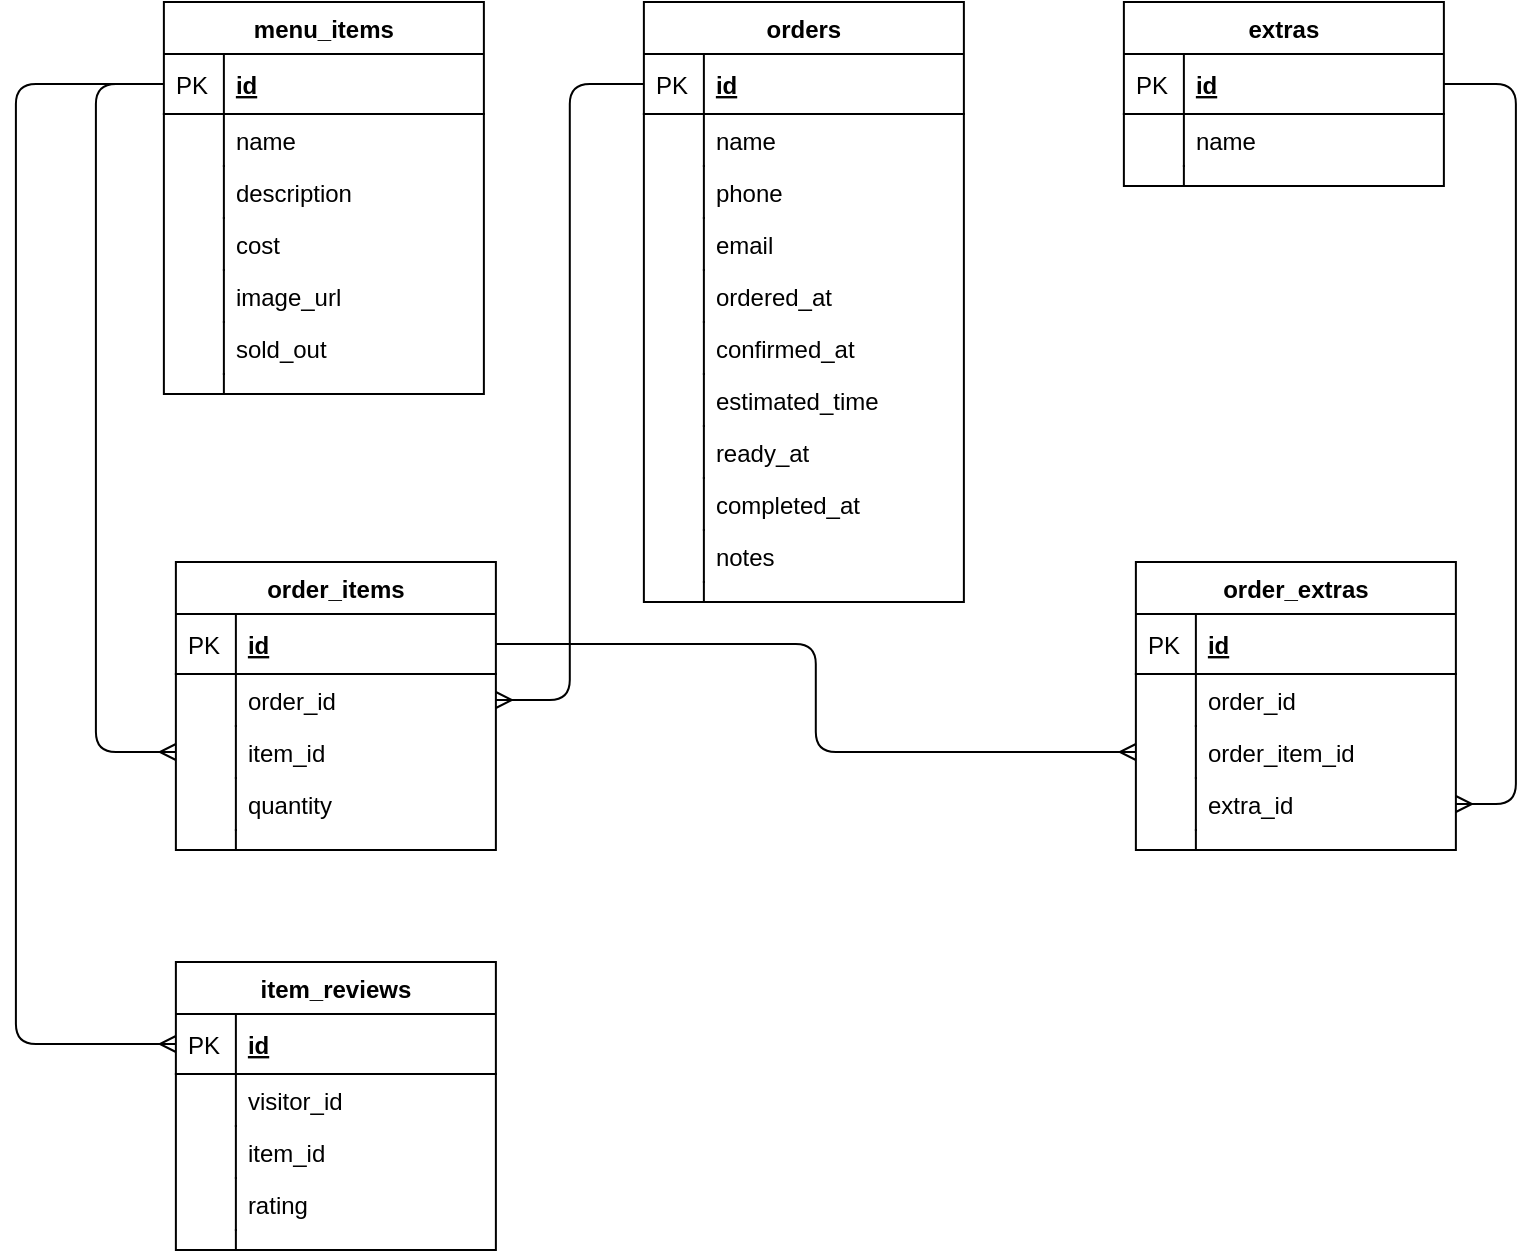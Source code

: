 <mxfile version="13.0.4" type="device"><diagram id="C5RBs43oDa-KdzZeNtuy" name="Page-1"><mxGraphModel dx="1395" dy="669" grid="1" gridSize="10" guides="1" tooltips="1" connect="1" arrows="1" fold="1" page="1" pageScale="1" pageWidth="1169" pageHeight="827" math="0" shadow="0"><root><mxCell id="WIyWlLk6GJQsqaUBKTNV-0"/><mxCell id="WIyWlLk6GJQsqaUBKTNV-1" parent="WIyWlLk6GJQsqaUBKTNV-0"/><mxCell id="6Fy_RpKdAcCW8iLY0eK9-86" value="" style="edgeStyle=orthogonalEdgeStyle;fontSize=12;html=1;endArrow=ERmany;" edge="1" parent="WIyWlLk6GJQsqaUBKTNV-1" source="6Fy_RpKdAcCW8iLY0eK9-1" target="6Fy_RpKdAcCW8iLY0eK9-43"><mxGeometry width="100" height="100" relative="1" as="geometry"><mxPoint x="259.94" y="670" as="sourcePoint"/><mxPoint x="359.94" y="570" as="targetPoint"/><Array as="points"><mxPoint x="249.94" y="121"/><mxPoint x="249.94" y="455"/></Array></mxGeometry></mxCell><mxCell id="6Fy_RpKdAcCW8iLY0eK9-88" value="" style="edgeStyle=orthogonalEdgeStyle;fontSize=12;html=1;endArrow=ERmany;" edge="1" parent="WIyWlLk6GJQsqaUBKTNV-1" source="6Fy_RpKdAcCW8iLY0eK9-16" target="6Fy_RpKdAcCW8iLY0eK9-41"><mxGeometry width="100" height="100" relative="1" as="geometry"><mxPoint x="769.94" y="580" as="sourcePoint"/><mxPoint x="869.94" y="480" as="targetPoint"/></mxGeometry></mxCell><mxCell id="6Fy_RpKdAcCW8iLY0eK9-89" value="" style="edgeStyle=entityRelationEdgeStyle;fontSize=12;html=1;endArrow=ERmany;" edge="1" parent="WIyWlLk6GJQsqaUBKTNV-1" source="6Fy_RpKdAcCW8iLY0eK9-54" target="6Fy_RpKdAcCW8iLY0eK9-73"><mxGeometry width="100" height="100" relative="1" as="geometry"><mxPoint x="849.94" y="600" as="sourcePoint"/><mxPoint x="949.94" y="500" as="targetPoint"/></mxGeometry></mxCell><mxCell id="6Fy_RpKdAcCW8iLY0eK9-90" value="" style="edgeStyle=orthogonalEdgeStyle;fontSize=12;html=1;endArrow=ERmany;" edge="1" parent="WIyWlLk6GJQsqaUBKTNV-1" source="6Fy_RpKdAcCW8iLY0eK9-39" target="6Fy_RpKdAcCW8iLY0eK9-71"><mxGeometry width="100" height="100" relative="1" as="geometry"><mxPoint x="779.94" y="630" as="sourcePoint"/><mxPoint x="689.94" y="470" as="targetPoint"/></mxGeometry></mxCell><mxCell id="6Fy_RpKdAcCW8iLY0eK9-91" value="" style="edgeStyle=orthogonalEdgeStyle;fontSize=12;html=1;endArrow=ERmany;" edge="1" parent="WIyWlLk6GJQsqaUBKTNV-1" source="6Fy_RpKdAcCW8iLY0eK9-1" target="6Fy_RpKdAcCW8iLY0eK9-76"><mxGeometry width="100" height="100" relative="1" as="geometry"><mxPoint x="579.94" y="660" as="sourcePoint"/><mxPoint x="679.94" y="560" as="targetPoint"/><Array as="points"><mxPoint x="209.94" y="121"/><mxPoint x="209.94" y="601"/></Array></mxGeometry></mxCell><mxCell id="6Fy_RpKdAcCW8iLY0eK9-0" value="menu_items" style="swimlane;fontStyle=1;childLayout=stackLayout;horizontal=1;startSize=26;horizontalStack=0;resizeParent=1;resizeParentMax=0;resizeLast=0;collapsible=1;marginBottom=0;align=center;fontSize=12;" vertex="1" parent="WIyWlLk6GJQsqaUBKTNV-1"><mxGeometry x="283.94" y="80" width="160" height="196" as="geometry"/></mxCell><mxCell id="6Fy_RpKdAcCW8iLY0eK9-1" value="id" style="shape=partialRectangle;top=0;left=0;right=0;bottom=1;align=left;verticalAlign=middle;fillColor=none;spacingLeft=34;spacingRight=4;overflow=hidden;rotatable=0;points=[[0,0.5],[1,0.5]];portConstraint=eastwest;dropTarget=0;fontStyle=5;fontSize=12;" vertex="1" parent="6Fy_RpKdAcCW8iLY0eK9-0"><mxGeometry y="26" width="160" height="30" as="geometry"/></mxCell><mxCell id="6Fy_RpKdAcCW8iLY0eK9-2" value="PK" style="shape=partialRectangle;top=0;left=0;bottom=0;fillColor=none;align=left;verticalAlign=middle;spacingLeft=4;spacingRight=4;overflow=hidden;rotatable=0;points=[];portConstraint=eastwest;part=1;fontSize=12;" vertex="1" connectable="0" parent="6Fy_RpKdAcCW8iLY0eK9-1"><mxGeometry width="30" height="30" as="geometry"/></mxCell><mxCell id="6Fy_RpKdAcCW8iLY0eK9-3" value="name" style="shape=partialRectangle;top=0;left=0;right=0;bottom=0;align=left;verticalAlign=top;fillColor=none;spacingLeft=34;spacingRight=4;overflow=hidden;rotatable=0;points=[[0,0.5],[1,0.5]];portConstraint=eastwest;dropTarget=0;fontSize=12;" vertex="1" parent="6Fy_RpKdAcCW8iLY0eK9-0"><mxGeometry y="56" width="160" height="26" as="geometry"/></mxCell><mxCell id="6Fy_RpKdAcCW8iLY0eK9-4" value="" style="shape=partialRectangle;top=0;left=0;bottom=0;fillColor=none;align=left;verticalAlign=top;spacingLeft=4;spacingRight=4;overflow=hidden;rotatable=0;points=[];portConstraint=eastwest;part=1;fontSize=12;" vertex="1" connectable="0" parent="6Fy_RpKdAcCW8iLY0eK9-3"><mxGeometry width="30" height="26" as="geometry"/></mxCell><mxCell id="6Fy_RpKdAcCW8iLY0eK9-5" value="description" style="shape=partialRectangle;top=0;left=0;right=0;bottom=0;align=left;verticalAlign=top;fillColor=none;spacingLeft=34;spacingRight=4;overflow=hidden;rotatable=0;points=[[0,0.5],[1,0.5]];portConstraint=eastwest;dropTarget=0;fontSize=12;" vertex="1" parent="6Fy_RpKdAcCW8iLY0eK9-0"><mxGeometry y="82" width="160" height="26" as="geometry"/></mxCell><mxCell id="6Fy_RpKdAcCW8iLY0eK9-6" value="" style="shape=partialRectangle;top=0;left=0;bottom=0;fillColor=none;align=left;verticalAlign=top;spacingLeft=4;spacingRight=4;overflow=hidden;rotatable=0;points=[];portConstraint=eastwest;part=1;fontSize=12;" vertex="1" connectable="0" parent="6Fy_RpKdAcCW8iLY0eK9-5"><mxGeometry width="30" height="26" as="geometry"/></mxCell><mxCell id="6Fy_RpKdAcCW8iLY0eK9-7" value="cost" style="shape=partialRectangle;top=0;left=0;right=0;bottom=0;align=left;verticalAlign=top;fillColor=none;spacingLeft=34;spacingRight=4;overflow=hidden;rotatable=0;points=[[0,0.5],[1,0.5]];portConstraint=eastwest;dropTarget=0;fontSize=12;" vertex="1" parent="6Fy_RpKdAcCW8iLY0eK9-0"><mxGeometry y="108" width="160" height="26" as="geometry"/></mxCell><mxCell id="6Fy_RpKdAcCW8iLY0eK9-8" value="" style="shape=partialRectangle;top=0;left=0;bottom=0;fillColor=none;align=left;verticalAlign=top;spacingLeft=4;spacingRight=4;overflow=hidden;rotatable=0;points=[];portConstraint=eastwest;part=1;fontSize=12;" vertex="1" connectable="0" parent="6Fy_RpKdAcCW8iLY0eK9-7"><mxGeometry width="30" height="26" as="geometry"/></mxCell><mxCell id="6Fy_RpKdAcCW8iLY0eK9-11" value="image_url" style="shape=partialRectangle;top=0;left=0;right=0;bottom=0;align=left;verticalAlign=top;fillColor=none;spacingLeft=34;spacingRight=4;overflow=hidden;rotatable=0;points=[[0,0.5],[1,0.5]];portConstraint=eastwest;dropTarget=0;fontSize=12;" vertex="1" parent="6Fy_RpKdAcCW8iLY0eK9-0"><mxGeometry y="134" width="160" height="26" as="geometry"/></mxCell><mxCell id="6Fy_RpKdAcCW8iLY0eK9-12" value="" style="shape=partialRectangle;top=0;left=0;bottom=0;fillColor=none;align=left;verticalAlign=top;spacingLeft=4;spacingRight=4;overflow=hidden;rotatable=0;points=[];portConstraint=eastwest;part=1;fontSize=12;" vertex="1" connectable="0" parent="6Fy_RpKdAcCW8iLY0eK9-11"><mxGeometry width="30" height="26" as="geometry"/></mxCell><mxCell id="6Fy_RpKdAcCW8iLY0eK9-13" value="sold_out" style="shape=partialRectangle;top=0;left=0;right=0;bottom=0;align=left;verticalAlign=top;fillColor=none;spacingLeft=34;spacingRight=4;overflow=hidden;rotatable=0;points=[[0,0.5],[1,0.5]];portConstraint=eastwest;dropTarget=0;fontSize=12;" vertex="1" parent="6Fy_RpKdAcCW8iLY0eK9-0"><mxGeometry y="160" width="160" height="26" as="geometry"/></mxCell><mxCell id="6Fy_RpKdAcCW8iLY0eK9-14" value="" style="shape=partialRectangle;top=0;left=0;bottom=0;fillColor=none;align=left;verticalAlign=top;spacingLeft=4;spacingRight=4;overflow=hidden;rotatable=0;points=[];portConstraint=eastwest;part=1;fontSize=12;" vertex="1" connectable="0" parent="6Fy_RpKdAcCW8iLY0eK9-13"><mxGeometry width="30" height="26" as="geometry"/></mxCell><mxCell id="6Fy_RpKdAcCW8iLY0eK9-9" value="" style="shape=partialRectangle;top=0;left=0;right=0;bottom=0;align=left;verticalAlign=top;fillColor=none;spacingLeft=34;spacingRight=4;overflow=hidden;rotatable=0;points=[[0,0.5],[1,0.5]];portConstraint=eastwest;dropTarget=0;fontSize=12;" vertex="1" parent="6Fy_RpKdAcCW8iLY0eK9-0"><mxGeometry y="186" width="160" height="10" as="geometry"/></mxCell><mxCell id="6Fy_RpKdAcCW8iLY0eK9-10" value="" style="shape=partialRectangle;top=0;left=0;bottom=0;fillColor=none;align=left;verticalAlign=top;spacingLeft=4;spacingRight=4;overflow=hidden;rotatable=0;points=[];portConstraint=eastwest;part=1;fontSize=12;" vertex="1" connectable="0" parent="6Fy_RpKdAcCW8iLY0eK9-9"><mxGeometry width="30" height="10" as="geometry"/></mxCell><mxCell id="6Fy_RpKdAcCW8iLY0eK9-15" value="orders" style="swimlane;fontStyle=1;childLayout=stackLayout;horizontal=1;startSize=26;horizontalStack=0;resizeParent=1;resizeParentMax=0;resizeLast=0;collapsible=1;marginBottom=0;align=center;fontSize=12;" vertex="1" parent="WIyWlLk6GJQsqaUBKTNV-1"><mxGeometry x="523.94" y="80" width="160" height="300" as="geometry"/></mxCell><mxCell id="6Fy_RpKdAcCW8iLY0eK9-16" value="id" style="shape=partialRectangle;top=0;left=0;right=0;bottom=1;align=left;verticalAlign=middle;fillColor=none;spacingLeft=34;spacingRight=4;overflow=hidden;rotatable=0;points=[[0,0.5],[1,0.5]];portConstraint=eastwest;dropTarget=0;fontStyle=5;fontSize=12;" vertex="1" parent="6Fy_RpKdAcCW8iLY0eK9-15"><mxGeometry y="26" width="160" height="30" as="geometry"/></mxCell><mxCell id="6Fy_RpKdAcCW8iLY0eK9-17" value="PK" style="shape=partialRectangle;top=0;left=0;bottom=0;fillColor=none;align=left;verticalAlign=middle;spacingLeft=4;spacingRight=4;overflow=hidden;rotatable=0;points=[];portConstraint=eastwest;part=1;fontSize=12;" vertex="1" connectable="0" parent="6Fy_RpKdAcCW8iLY0eK9-16"><mxGeometry width="30" height="30" as="geometry"/></mxCell><mxCell id="6Fy_RpKdAcCW8iLY0eK9-18" value="name" style="shape=partialRectangle;top=0;left=0;right=0;bottom=0;align=left;verticalAlign=top;fillColor=none;spacingLeft=34;spacingRight=4;overflow=hidden;rotatable=0;points=[[0,0.5],[1,0.5]];portConstraint=eastwest;dropTarget=0;fontSize=12;" vertex="1" parent="6Fy_RpKdAcCW8iLY0eK9-15"><mxGeometry y="56" width="160" height="26" as="geometry"/></mxCell><mxCell id="6Fy_RpKdAcCW8iLY0eK9-19" value="" style="shape=partialRectangle;top=0;left=0;bottom=0;fillColor=none;align=left;verticalAlign=top;spacingLeft=4;spacingRight=4;overflow=hidden;rotatable=0;points=[];portConstraint=eastwest;part=1;fontSize=12;" vertex="1" connectable="0" parent="6Fy_RpKdAcCW8iLY0eK9-18"><mxGeometry width="30" height="26" as="geometry"/></mxCell><mxCell id="6Fy_RpKdAcCW8iLY0eK9-20" value="phone" style="shape=partialRectangle;top=0;left=0;right=0;bottom=0;align=left;verticalAlign=top;fillColor=none;spacingLeft=34;spacingRight=4;overflow=hidden;rotatable=0;points=[[0,0.5],[1,0.5]];portConstraint=eastwest;dropTarget=0;fontSize=12;" vertex="1" parent="6Fy_RpKdAcCW8iLY0eK9-15"><mxGeometry y="82" width="160" height="26" as="geometry"/></mxCell><mxCell id="6Fy_RpKdAcCW8iLY0eK9-21" value="" style="shape=partialRectangle;top=0;left=0;bottom=0;fillColor=none;align=left;verticalAlign=top;spacingLeft=4;spacingRight=4;overflow=hidden;rotatable=0;points=[];portConstraint=eastwest;part=1;fontSize=12;" vertex="1" connectable="0" parent="6Fy_RpKdAcCW8iLY0eK9-20"><mxGeometry width="30" height="26" as="geometry"/></mxCell><mxCell id="6Fy_RpKdAcCW8iLY0eK9-22" value="email" style="shape=partialRectangle;top=0;left=0;right=0;bottom=0;align=left;verticalAlign=top;fillColor=none;spacingLeft=34;spacingRight=4;overflow=hidden;rotatable=0;points=[[0,0.5],[1,0.5]];portConstraint=eastwest;dropTarget=0;fontSize=12;" vertex="1" parent="6Fy_RpKdAcCW8iLY0eK9-15"><mxGeometry y="108" width="160" height="26" as="geometry"/></mxCell><mxCell id="6Fy_RpKdAcCW8iLY0eK9-23" value="" style="shape=partialRectangle;top=0;left=0;bottom=0;fillColor=none;align=left;verticalAlign=top;spacingLeft=4;spacingRight=4;overflow=hidden;rotatable=0;points=[];portConstraint=eastwest;part=1;fontSize=12;" vertex="1" connectable="0" parent="6Fy_RpKdAcCW8iLY0eK9-22"><mxGeometry width="30" height="26" as="geometry"/></mxCell><mxCell id="6Fy_RpKdAcCW8iLY0eK9-24" value="ordered_at" style="shape=partialRectangle;top=0;left=0;right=0;bottom=0;align=left;verticalAlign=top;fillColor=none;spacingLeft=34;spacingRight=4;overflow=hidden;rotatable=0;points=[[0,0.5],[1,0.5]];portConstraint=eastwest;dropTarget=0;fontSize=12;" vertex="1" parent="6Fy_RpKdAcCW8iLY0eK9-15"><mxGeometry y="134" width="160" height="26" as="geometry"/></mxCell><mxCell id="6Fy_RpKdAcCW8iLY0eK9-25" value="" style="shape=partialRectangle;top=0;left=0;bottom=0;fillColor=none;align=left;verticalAlign=top;spacingLeft=4;spacingRight=4;overflow=hidden;rotatable=0;points=[];portConstraint=eastwest;part=1;fontSize=12;" vertex="1" connectable="0" parent="6Fy_RpKdAcCW8iLY0eK9-24"><mxGeometry width="30" height="26" as="geometry"/></mxCell><mxCell id="6Fy_RpKdAcCW8iLY0eK9-26" value="confirmed_at" style="shape=partialRectangle;top=0;left=0;right=0;bottom=0;align=left;verticalAlign=top;fillColor=none;spacingLeft=34;spacingRight=4;overflow=hidden;rotatable=0;points=[[0,0.5],[1,0.5]];portConstraint=eastwest;dropTarget=0;fontSize=12;" vertex="1" parent="6Fy_RpKdAcCW8iLY0eK9-15"><mxGeometry y="160" width="160" height="26" as="geometry"/></mxCell><mxCell id="6Fy_RpKdAcCW8iLY0eK9-27" value="" style="shape=partialRectangle;top=0;left=0;bottom=0;fillColor=none;align=left;verticalAlign=top;spacingLeft=4;spacingRight=4;overflow=hidden;rotatable=0;points=[];portConstraint=eastwest;part=1;fontSize=12;" vertex="1" connectable="0" parent="6Fy_RpKdAcCW8iLY0eK9-26"><mxGeometry width="30" height="26" as="geometry"/></mxCell><mxCell id="6Fy_RpKdAcCW8iLY0eK9-30" value="estimated_time" style="shape=partialRectangle;top=0;left=0;right=0;bottom=0;align=left;verticalAlign=top;fillColor=none;spacingLeft=34;spacingRight=4;overflow=hidden;rotatable=0;points=[[0,0.5],[1,0.5]];portConstraint=eastwest;dropTarget=0;fontSize=12;" vertex="1" parent="6Fy_RpKdAcCW8iLY0eK9-15"><mxGeometry y="186" width="160" height="26" as="geometry"/></mxCell><mxCell id="6Fy_RpKdAcCW8iLY0eK9-31" value="" style="shape=partialRectangle;top=0;left=0;bottom=0;fillColor=none;align=left;verticalAlign=top;spacingLeft=4;spacingRight=4;overflow=hidden;rotatable=0;points=[];portConstraint=eastwest;part=1;fontSize=12;" vertex="1" connectable="0" parent="6Fy_RpKdAcCW8iLY0eK9-30"><mxGeometry width="30" height="26" as="geometry"/></mxCell><mxCell id="6Fy_RpKdAcCW8iLY0eK9-32" value="ready_at" style="shape=partialRectangle;top=0;left=0;right=0;bottom=0;align=left;verticalAlign=top;fillColor=none;spacingLeft=34;spacingRight=4;overflow=hidden;rotatable=0;points=[[0,0.5],[1,0.5]];portConstraint=eastwest;dropTarget=0;fontSize=12;" vertex="1" parent="6Fy_RpKdAcCW8iLY0eK9-15"><mxGeometry y="212" width="160" height="26" as="geometry"/></mxCell><mxCell id="6Fy_RpKdAcCW8iLY0eK9-33" value="" style="shape=partialRectangle;top=0;left=0;bottom=0;fillColor=none;align=left;verticalAlign=top;spacingLeft=4;spacingRight=4;overflow=hidden;rotatable=0;points=[];portConstraint=eastwest;part=1;fontSize=12;" vertex="1" connectable="0" parent="6Fy_RpKdAcCW8iLY0eK9-32"><mxGeometry width="30" height="26" as="geometry"/></mxCell><mxCell id="6Fy_RpKdAcCW8iLY0eK9-34" value="completed_at" style="shape=partialRectangle;top=0;left=0;right=0;bottom=0;align=left;verticalAlign=top;fillColor=none;spacingLeft=34;spacingRight=4;overflow=hidden;rotatable=0;points=[[0,0.5],[1,0.5]];portConstraint=eastwest;dropTarget=0;fontSize=12;" vertex="1" parent="6Fy_RpKdAcCW8iLY0eK9-15"><mxGeometry y="238" width="160" height="26" as="geometry"/></mxCell><mxCell id="6Fy_RpKdAcCW8iLY0eK9-35" value="" style="shape=partialRectangle;top=0;left=0;bottom=0;fillColor=none;align=left;verticalAlign=top;spacingLeft=4;spacingRight=4;overflow=hidden;rotatable=0;points=[];portConstraint=eastwest;part=1;fontSize=12;" vertex="1" connectable="0" parent="6Fy_RpKdAcCW8iLY0eK9-34"><mxGeometry width="30" height="26" as="geometry"/></mxCell><mxCell id="6Fy_RpKdAcCW8iLY0eK9-36" value="notes" style="shape=partialRectangle;top=0;left=0;right=0;bottom=0;align=left;verticalAlign=top;fillColor=none;spacingLeft=34;spacingRight=4;overflow=hidden;rotatable=0;points=[[0,0.5],[1,0.5]];portConstraint=eastwest;dropTarget=0;fontSize=12;" vertex="1" parent="6Fy_RpKdAcCW8iLY0eK9-15"><mxGeometry y="264" width="160" height="26" as="geometry"/></mxCell><mxCell id="6Fy_RpKdAcCW8iLY0eK9-37" value="" style="shape=partialRectangle;top=0;left=0;bottom=0;fillColor=none;align=left;verticalAlign=top;spacingLeft=4;spacingRight=4;overflow=hidden;rotatable=0;points=[];portConstraint=eastwest;part=1;fontSize=12;" vertex="1" connectable="0" parent="6Fy_RpKdAcCW8iLY0eK9-36"><mxGeometry width="30" height="26" as="geometry"/></mxCell><mxCell id="6Fy_RpKdAcCW8iLY0eK9-28" value="" style="shape=partialRectangle;top=0;left=0;right=0;bottom=0;align=left;verticalAlign=top;fillColor=none;spacingLeft=34;spacingRight=4;overflow=hidden;rotatable=0;points=[[0,0.5],[1,0.5]];portConstraint=eastwest;dropTarget=0;fontSize=12;" vertex="1" parent="6Fy_RpKdAcCW8iLY0eK9-15"><mxGeometry y="290" width="160" height="10" as="geometry"/></mxCell><mxCell id="6Fy_RpKdAcCW8iLY0eK9-29" value="" style="shape=partialRectangle;top=0;left=0;bottom=0;fillColor=none;align=left;verticalAlign=top;spacingLeft=4;spacingRight=4;overflow=hidden;rotatable=0;points=[];portConstraint=eastwest;part=1;fontSize=12;" vertex="1" connectable="0" parent="6Fy_RpKdAcCW8iLY0eK9-28"><mxGeometry width="30" height="10" as="geometry"/></mxCell><mxCell id="6Fy_RpKdAcCW8iLY0eK9-38" value="order_items" style="swimlane;fontStyle=1;childLayout=stackLayout;horizontal=1;startSize=26;horizontalStack=0;resizeParent=1;resizeParentMax=0;resizeLast=0;collapsible=1;marginBottom=0;align=center;fontSize=12;" vertex="1" parent="WIyWlLk6GJQsqaUBKTNV-1"><mxGeometry x="289.94" y="360" width="160" height="144" as="geometry"/></mxCell><mxCell id="6Fy_RpKdAcCW8iLY0eK9-39" value="id" style="shape=partialRectangle;top=0;left=0;right=0;bottom=1;align=left;verticalAlign=middle;fillColor=none;spacingLeft=34;spacingRight=4;overflow=hidden;rotatable=0;points=[[0,0.5],[1,0.5]];portConstraint=eastwest;dropTarget=0;fontStyle=5;fontSize=12;" vertex="1" parent="6Fy_RpKdAcCW8iLY0eK9-38"><mxGeometry y="26" width="160" height="30" as="geometry"/></mxCell><mxCell id="6Fy_RpKdAcCW8iLY0eK9-40" value="PK" style="shape=partialRectangle;top=0;left=0;bottom=0;fillColor=none;align=left;verticalAlign=middle;spacingLeft=4;spacingRight=4;overflow=hidden;rotatable=0;points=[];portConstraint=eastwest;part=1;fontSize=12;" vertex="1" connectable="0" parent="6Fy_RpKdAcCW8iLY0eK9-39"><mxGeometry width="30" height="30" as="geometry"/></mxCell><mxCell id="6Fy_RpKdAcCW8iLY0eK9-41" value="order_id" style="shape=partialRectangle;top=0;left=0;right=0;bottom=0;align=left;verticalAlign=top;fillColor=none;spacingLeft=34;spacingRight=4;overflow=hidden;rotatable=0;points=[[0,0.5],[1,0.5]];portConstraint=eastwest;dropTarget=0;fontSize=12;" vertex="1" parent="6Fy_RpKdAcCW8iLY0eK9-38"><mxGeometry y="56" width="160" height="26" as="geometry"/></mxCell><mxCell id="6Fy_RpKdAcCW8iLY0eK9-42" value="" style="shape=partialRectangle;top=0;left=0;bottom=0;fillColor=none;align=left;verticalAlign=top;spacingLeft=4;spacingRight=4;overflow=hidden;rotatable=0;points=[];portConstraint=eastwest;part=1;fontSize=12;" vertex="1" connectable="0" parent="6Fy_RpKdAcCW8iLY0eK9-41"><mxGeometry width="30" height="26" as="geometry"/></mxCell><mxCell id="6Fy_RpKdAcCW8iLY0eK9-43" value="item_id" style="shape=partialRectangle;top=0;left=0;right=0;bottom=0;align=left;verticalAlign=top;fillColor=none;spacingLeft=34;spacingRight=4;overflow=hidden;rotatable=0;points=[[0,0.5],[1,0.5]];portConstraint=eastwest;dropTarget=0;fontSize=12;" vertex="1" parent="6Fy_RpKdAcCW8iLY0eK9-38"><mxGeometry y="82" width="160" height="26" as="geometry"/></mxCell><mxCell id="6Fy_RpKdAcCW8iLY0eK9-44" value="" style="shape=partialRectangle;top=0;left=0;bottom=0;fillColor=none;align=left;verticalAlign=top;spacingLeft=4;spacingRight=4;overflow=hidden;rotatable=0;points=[];portConstraint=eastwest;part=1;fontSize=12;" vertex="1" connectable="0" parent="6Fy_RpKdAcCW8iLY0eK9-43"><mxGeometry width="30" height="26" as="geometry"/></mxCell><mxCell id="6Fy_RpKdAcCW8iLY0eK9-45" value="quantity" style="shape=partialRectangle;top=0;left=0;right=0;bottom=0;align=left;verticalAlign=top;fillColor=none;spacingLeft=34;spacingRight=4;overflow=hidden;rotatable=0;points=[[0,0.5],[1,0.5]];portConstraint=eastwest;dropTarget=0;fontSize=12;" vertex="1" parent="6Fy_RpKdAcCW8iLY0eK9-38"><mxGeometry y="108" width="160" height="26" as="geometry"/></mxCell><mxCell id="6Fy_RpKdAcCW8iLY0eK9-46" value="" style="shape=partialRectangle;top=0;left=0;bottom=0;fillColor=none;align=left;verticalAlign=top;spacingLeft=4;spacingRight=4;overflow=hidden;rotatable=0;points=[];portConstraint=eastwest;part=1;fontSize=12;" vertex="1" connectable="0" parent="6Fy_RpKdAcCW8iLY0eK9-45"><mxGeometry width="30" height="26" as="geometry"/></mxCell><mxCell id="6Fy_RpKdAcCW8iLY0eK9-51" value="" style="shape=partialRectangle;top=0;left=0;right=0;bottom=0;align=left;verticalAlign=top;fillColor=none;spacingLeft=34;spacingRight=4;overflow=hidden;rotatable=0;points=[[0,0.5],[1,0.5]];portConstraint=eastwest;dropTarget=0;fontSize=12;" vertex="1" parent="6Fy_RpKdAcCW8iLY0eK9-38"><mxGeometry y="134" width="160" height="10" as="geometry"/></mxCell><mxCell id="6Fy_RpKdAcCW8iLY0eK9-52" value="" style="shape=partialRectangle;top=0;left=0;bottom=0;fillColor=none;align=left;verticalAlign=top;spacingLeft=4;spacingRight=4;overflow=hidden;rotatable=0;points=[];portConstraint=eastwest;part=1;fontSize=12;" vertex="1" connectable="0" parent="6Fy_RpKdAcCW8iLY0eK9-51"><mxGeometry width="30" height="10" as="geometry"/></mxCell><mxCell id="6Fy_RpKdAcCW8iLY0eK9-53" value="extras" style="swimlane;fontStyle=1;childLayout=stackLayout;horizontal=1;startSize=26;horizontalStack=0;resizeParent=1;resizeParentMax=0;resizeLast=0;collapsible=1;marginBottom=0;align=center;fontSize=12;" vertex="1" parent="WIyWlLk6GJQsqaUBKTNV-1"><mxGeometry x="763.94" y="80" width="160" height="92" as="geometry"/></mxCell><mxCell id="6Fy_RpKdAcCW8iLY0eK9-54" value="id" style="shape=partialRectangle;top=0;left=0;right=0;bottom=1;align=left;verticalAlign=middle;fillColor=none;spacingLeft=34;spacingRight=4;overflow=hidden;rotatable=0;points=[[0,0.5],[1,0.5]];portConstraint=eastwest;dropTarget=0;fontStyle=5;fontSize=12;" vertex="1" parent="6Fy_RpKdAcCW8iLY0eK9-53"><mxGeometry y="26" width="160" height="30" as="geometry"/></mxCell><mxCell id="6Fy_RpKdAcCW8iLY0eK9-55" value="PK" style="shape=partialRectangle;top=0;left=0;bottom=0;fillColor=none;align=left;verticalAlign=middle;spacingLeft=4;spacingRight=4;overflow=hidden;rotatable=0;points=[];portConstraint=eastwest;part=1;fontSize=12;" vertex="1" connectable="0" parent="6Fy_RpKdAcCW8iLY0eK9-54"><mxGeometry width="30" height="30" as="geometry"/></mxCell><mxCell id="6Fy_RpKdAcCW8iLY0eK9-56" value="name" style="shape=partialRectangle;top=0;left=0;right=0;bottom=0;align=left;verticalAlign=top;fillColor=none;spacingLeft=34;spacingRight=4;overflow=hidden;rotatable=0;points=[[0,0.5],[1,0.5]];portConstraint=eastwest;dropTarget=0;fontSize=12;" vertex="1" parent="6Fy_RpKdAcCW8iLY0eK9-53"><mxGeometry y="56" width="160" height="26" as="geometry"/></mxCell><mxCell id="6Fy_RpKdAcCW8iLY0eK9-57" value="" style="shape=partialRectangle;top=0;left=0;bottom=0;fillColor=none;align=left;verticalAlign=top;spacingLeft=4;spacingRight=4;overflow=hidden;rotatable=0;points=[];portConstraint=eastwest;part=1;fontSize=12;" vertex="1" connectable="0" parent="6Fy_RpKdAcCW8iLY0eK9-56"><mxGeometry width="30" height="26" as="geometry"/></mxCell><mxCell id="6Fy_RpKdAcCW8iLY0eK9-62" value="" style="shape=partialRectangle;top=0;left=0;right=0;bottom=0;align=left;verticalAlign=top;fillColor=none;spacingLeft=34;spacingRight=4;overflow=hidden;rotatable=0;points=[[0,0.5],[1,0.5]];portConstraint=eastwest;dropTarget=0;fontSize=12;" vertex="1" parent="6Fy_RpKdAcCW8iLY0eK9-53"><mxGeometry y="82" width="160" height="10" as="geometry"/></mxCell><mxCell id="6Fy_RpKdAcCW8iLY0eK9-63" value="" style="shape=partialRectangle;top=0;left=0;bottom=0;fillColor=none;align=left;verticalAlign=top;spacingLeft=4;spacingRight=4;overflow=hidden;rotatable=0;points=[];portConstraint=eastwest;part=1;fontSize=12;" vertex="1" connectable="0" parent="6Fy_RpKdAcCW8iLY0eK9-62"><mxGeometry width="30" height="10" as="geometry"/></mxCell><mxCell id="6Fy_RpKdAcCW8iLY0eK9-64" value="order_extras" style="swimlane;fontStyle=1;childLayout=stackLayout;horizontal=1;startSize=26;horizontalStack=0;resizeParent=1;resizeParentMax=0;resizeLast=0;collapsible=1;marginBottom=0;align=center;fontSize=12;" vertex="1" parent="WIyWlLk6GJQsqaUBKTNV-1"><mxGeometry x="769.94" y="360" width="160" height="144" as="geometry"/></mxCell><mxCell id="6Fy_RpKdAcCW8iLY0eK9-65" value="id" style="shape=partialRectangle;top=0;left=0;right=0;bottom=1;align=left;verticalAlign=middle;fillColor=none;spacingLeft=34;spacingRight=4;overflow=hidden;rotatable=0;points=[[0,0.5],[1,0.5]];portConstraint=eastwest;dropTarget=0;fontStyle=5;fontSize=12;" vertex="1" parent="6Fy_RpKdAcCW8iLY0eK9-64"><mxGeometry y="26" width="160" height="30" as="geometry"/></mxCell><mxCell id="6Fy_RpKdAcCW8iLY0eK9-66" value="PK" style="shape=partialRectangle;top=0;left=0;bottom=0;fillColor=none;align=left;verticalAlign=middle;spacingLeft=4;spacingRight=4;overflow=hidden;rotatable=0;points=[];portConstraint=eastwest;part=1;fontSize=12;" vertex="1" connectable="0" parent="6Fy_RpKdAcCW8iLY0eK9-65"><mxGeometry width="30" height="30" as="geometry"/></mxCell><mxCell id="6Fy_RpKdAcCW8iLY0eK9-67" value="order_id" style="shape=partialRectangle;top=0;left=0;right=0;bottom=0;align=left;verticalAlign=top;fillColor=none;spacingLeft=34;spacingRight=4;overflow=hidden;rotatable=0;points=[[0,0.5],[1,0.5]];portConstraint=eastwest;dropTarget=0;fontSize=12;" vertex="1" parent="6Fy_RpKdAcCW8iLY0eK9-64"><mxGeometry y="56" width="160" height="26" as="geometry"/></mxCell><mxCell id="6Fy_RpKdAcCW8iLY0eK9-68" value="" style="shape=partialRectangle;top=0;left=0;bottom=0;fillColor=none;align=left;verticalAlign=top;spacingLeft=4;spacingRight=4;overflow=hidden;rotatable=0;points=[];portConstraint=eastwest;part=1;fontSize=12;" vertex="1" connectable="0" parent="6Fy_RpKdAcCW8iLY0eK9-67"><mxGeometry width="30" height="26" as="geometry"/></mxCell><mxCell id="6Fy_RpKdAcCW8iLY0eK9-71" value="order_item_id" style="shape=partialRectangle;top=0;left=0;right=0;bottom=0;align=left;verticalAlign=top;fillColor=none;spacingLeft=34;spacingRight=4;overflow=hidden;rotatable=0;points=[[0,0.5],[1,0.5]];portConstraint=eastwest;dropTarget=0;fontSize=12;" vertex="1" parent="6Fy_RpKdAcCW8iLY0eK9-64"><mxGeometry y="82" width="160" height="26" as="geometry"/></mxCell><mxCell id="6Fy_RpKdAcCW8iLY0eK9-72" value="" style="shape=partialRectangle;top=0;left=0;bottom=0;fillColor=none;align=left;verticalAlign=top;spacingLeft=4;spacingRight=4;overflow=hidden;rotatable=0;points=[];portConstraint=eastwest;part=1;fontSize=12;" vertex="1" connectable="0" parent="6Fy_RpKdAcCW8iLY0eK9-71"><mxGeometry width="30" height="26" as="geometry"/></mxCell><mxCell id="6Fy_RpKdAcCW8iLY0eK9-73" value="extra_id" style="shape=partialRectangle;top=0;left=0;right=0;bottom=0;align=left;verticalAlign=top;fillColor=none;spacingLeft=34;spacingRight=4;overflow=hidden;rotatable=0;points=[[0,0.5],[1,0.5]];portConstraint=eastwest;dropTarget=0;fontSize=12;" vertex="1" parent="6Fy_RpKdAcCW8iLY0eK9-64"><mxGeometry y="108" width="160" height="26" as="geometry"/></mxCell><mxCell id="6Fy_RpKdAcCW8iLY0eK9-74" value="" style="shape=partialRectangle;top=0;left=0;bottom=0;fillColor=none;align=left;verticalAlign=top;spacingLeft=4;spacingRight=4;overflow=hidden;rotatable=0;points=[];portConstraint=eastwest;part=1;fontSize=12;" vertex="1" connectable="0" parent="6Fy_RpKdAcCW8iLY0eK9-73"><mxGeometry width="30" height="26" as="geometry"/></mxCell><mxCell id="6Fy_RpKdAcCW8iLY0eK9-69" value="" style="shape=partialRectangle;top=0;left=0;right=0;bottom=0;align=left;verticalAlign=top;fillColor=none;spacingLeft=34;spacingRight=4;overflow=hidden;rotatable=0;points=[[0,0.5],[1,0.5]];portConstraint=eastwest;dropTarget=0;fontSize=12;" vertex="1" parent="6Fy_RpKdAcCW8iLY0eK9-64"><mxGeometry y="134" width="160" height="10" as="geometry"/></mxCell><mxCell id="6Fy_RpKdAcCW8iLY0eK9-70" value="" style="shape=partialRectangle;top=0;left=0;bottom=0;fillColor=none;align=left;verticalAlign=top;spacingLeft=4;spacingRight=4;overflow=hidden;rotatable=0;points=[];portConstraint=eastwest;part=1;fontSize=12;" vertex="1" connectable="0" parent="6Fy_RpKdAcCW8iLY0eK9-69"><mxGeometry width="30" height="10" as="geometry"/></mxCell><mxCell id="6Fy_RpKdAcCW8iLY0eK9-75" value="item_reviews" style="swimlane;fontStyle=1;childLayout=stackLayout;horizontal=1;startSize=26;horizontalStack=0;resizeParent=1;resizeParentMax=0;resizeLast=0;collapsible=1;marginBottom=0;align=center;fontSize=12;" vertex="1" parent="WIyWlLk6GJQsqaUBKTNV-1"><mxGeometry x="289.94" y="560" width="160" height="144" as="geometry"/></mxCell><mxCell id="6Fy_RpKdAcCW8iLY0eK9-76" value="id" style="shape=partialRectangle;top=0;left=0;right=0;bottom=1;align=left;verticalAlign=middle;fillColor=none;spacingLeft=34;spacingRight=4;overflow=hidden;rotatable=0;points=[[0,0.5],[1,0.5]];portConstraint=eastwest;dropTarget=0;fontStyle=5;fontSize=12;" vertex="1" parent="6Fy_RpKdAcCW8iLY0eK9-75"><mxGeometry y="26" width="160" height="30" as="geometry"/></mxCell><mxCell id="6Fy_RpKdAcCW8iLY0eK9-77" value="PK" style="shape=partialRectangle;top=0;left=0;bottom=0;fillColor=none;align=left;verticalAlign=middle;spacingLeft=4;spacingRight=4;overflow=hidden;rotatable=0;points=[];portConstraint=eastwest;part=1;fontSize=12;" vertex="1" connectable="0" parent="6Fy_RpKdAcCW8iLY0eK9-76"><mxGeometry width="30" height="30" as="geometry"/></mxCell><mxCell id="6Fy_RpKdAcCW8iLY0eK9-78" value="visitor_id" style="shape=partialRectangle;top=0;left=0;right=0;bottom=0;align=left;verticalAlign=top;fillColor=none;spacingLeft=34;spacingRight=4;overflow=hidden;rotatable=0;points=[[0,0.5],[1,0.5]];portConstraint=eastwest;dropTarget=0;fontSize=12;" vertex="1" parent="6Fy_RpKdAcCW8iLY0eK9-75"><mxGeometry y="56" width="160" height="26" as="geometry"/></mxCell><mxCell id="6Fy_RpKdAcCW8iLY0eK9-79" value="" style="shape=partialRectangle;top=0;left=0;bottom=0;fillColor=none;align=left;verticalAlign=top;spacingLeft=4;spacingRight=4;overflow=hidden;rotatable=0;points=[];portConstraint=eastwest;part=1;fontSize=12;" vertex="1" connectable="0" parent="6Fy_RpKdAcCW8iLY0eK9-78"><mxGeometry width="30" height="26" as="geometry"/></mxCell><mxCell id="6Fy_RpKdAcCW8iLY0eK9-80" value="item_id" style="shape=partialRectangle;top=0;left=0;right=0;bottom=0;align=left;verticalAlign=top;fillColor=none;spacingLeft=34;spacingRight=4;overflow=hidden;rotatable=0;points=[[0,0.5],[1,0.5]];portConstraint=eastwest;dropTarget=0;fontSize=12;" vertex="1" parent="6Fy_RpKdAcCW8iLY0eK9-75"><mxGeometry y="82" width="160" height="26" as="geometry"/></mxCell><mxCell id="6Fy_RpKdAcCW8iLY0eK9-81" value="" style="shape=partialRectangle;top=0;left=0;bottom=0;fillColor=none;align=left;verticalAlign=top;spacingLeft=4;spacingRight=4;overflow=hidden;rotatable=0;points=[];portConstraint=eastwest;part=1;fontSize=12;" vertex="1" connectable="0" parent="6Fy_RpKdAcCW8iLY0eK9-80"><mxGeometry width="30" height="26" as="geometry"/></mxCell><mxCell id="6Fy_RpKdAcCW8iLY0eK9-82" value="rating" style="shape=partialRectangle;top=0;left=0;right=0;bottom=0;align=left;verticalAlign=top;fillColor=none;spacingLeft=34;spacingRight=4;overflow=hidden;rotatable=0;points=[[0,0.5],[1,0.5]];portConstraint=eastwest;dropTarget=0;fontSize=12;" vertex="1" parent="6Fy_RpKdAcCW8iLY0eK9-75"><mxGeometry y="108" width="160" height="26" as="geometry"/></mxCell><mxCell id="6Fy_RpKdAcCW8iLY0eK9-83" value="" style="shape=partialRectangle;top=0;left=0;bottom=0;fillColor=none;align=left;verticalAlign=top;spacingLeft=4;spacingRight=4;overflow=hidden;rotatable=0;points=[];portConstraint=eastwest;part=1;fontSize=12;" vertex="1" connectable="0" parent="6Fy_RpKdAcCW8iLY0eK9-82"><mxGeometry width="30" height="26" as="geometry"/></mxCell><mxCell id="6Fy_RpKdAcCW8iLY0eK9-84" value="" style="shape=partialRectangle;top=0;left=0;right=0;bottom=0;align=left;verticalAlign=top;fillColor=none;spacingLeft=34;spacingRight=4;overflow=hidden;rotatable=0;points=[[0,0.5],[1,0.5]];portConstraint=eastwest;dropTarget=0;fontSize=12;" vertex="1" parent="6Fy_RpKdAcCW8iLY0eK9-75"><mxGeometry y="134" width="160" height="10" as="geometry"/></mxCell><mxCell id="6Fy_RpKdAcCW8iLY0eK9-85" value="" style="shape=partialRectangle;top=0;left=0;bottom=0;fillColor=none;align=left;verticalAlign=top;spacingLeft=4;spacingRight=4;overflow=hidden;rotatable=0;points=[];portConstraint=eastwest;part=1;fontSize=12;" vertex="1" connectable="0" parent="6Fy_RpKdAcCW8iLY0eK9-84"><mxGeometry width="30" height="10" as="geometry"/></mxCell></root></mxGraphModel></diagram></mxfile>